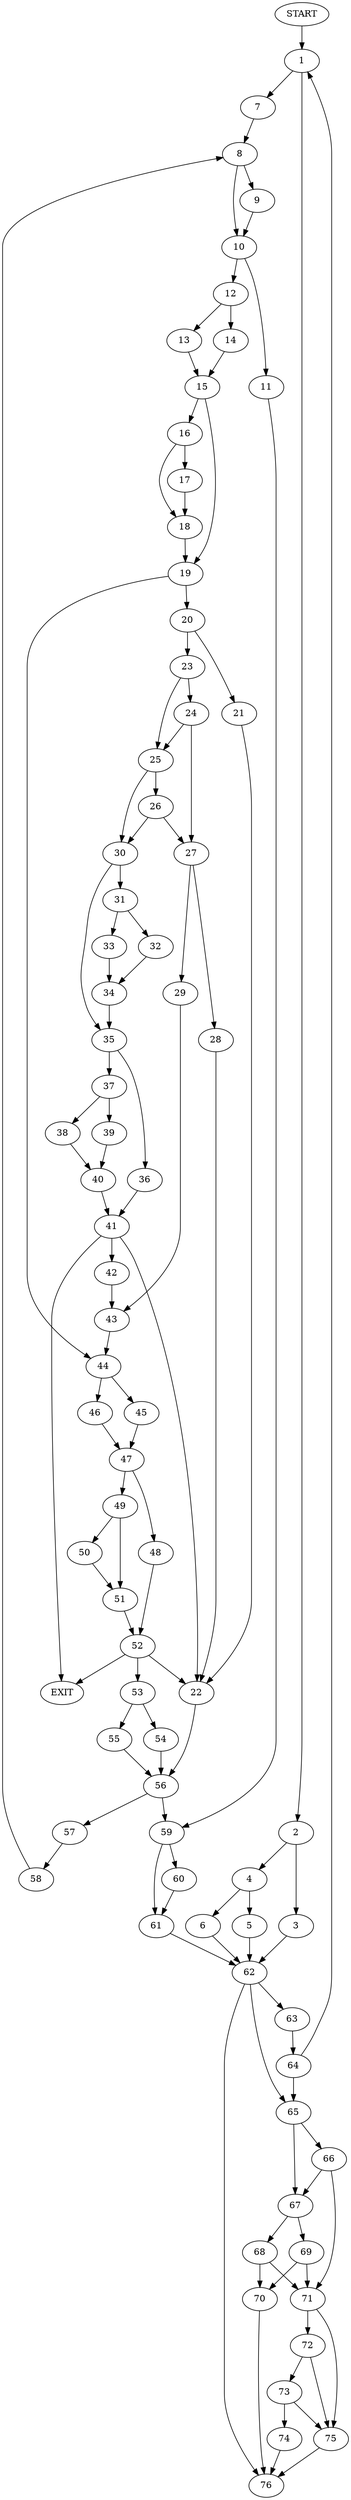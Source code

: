 digraph { 
0 [label="START"];
1;
2;
3;
4;
5;
6;
7;
8;
9;
10;
11;
12;
13;
14;
15;
16;
17;
18;
19;
20;
21;
22;
23;
24;
25;
26;
27;
28;
29;
30;
31;
32;
33;
34;
35;
36;
37;
38;
39;
40;
41;
42;
43;
44;
45;
46;
47;
48;
49;
50;
51;
52;
53;
54;
55;
56;
57;
58;
59;
60;
61;
62;
63;
64;
65;
66;
67;
68;
69;
70;
71;
72;
73;
74;
75;
76;
77[label="EXIT"];
0 -> 1;
1 -> 7;
1 -> 2;
2 -> 3;
2 -> 4;
3 -> 62;
4 -> 5;
4 -> 6;
5 -> 62;
6 -> 62;
7 -> 8;
8 -> 10;
8 -> 9;
9 -> 10;
10 -> 12;
10 -> 11;
11 -> 59;
12 -> 13;
12 -> 14;
13 -> 15;
14 -> 15;
15 -> 16;
15 -> 19;
16 -> 17;
16 -> 18;
17 -> 18;
18 -> 19;
19 -> 20;
19 -> 44;
20 -> 21;
20 -> 23;
21 -> 22;
22 -> 56;
23 -> 24;
23 -> 25;
24 -> 27;
24 -> 25;
25 -> 30;
25 -> 26;
26 -> 27;
26 -> 30;
27 -> 29;
27 -> 28;
28 -> 22;
29 -> 43;
30 -> 31;
30 -> 35;
31 -> 32;
31 -> 33;
32 -> 34;
33 -> 34;
34 -> 35;
35 -> 37;
35 -> 36;
36 -> 41;
37 -> 38;
37 -> 39;
38 -> 40;
39 -> 40;
40 -> 41;
41 -> 77;
41 -> 42;
41:s2 -> 22;
42 -> 43;
43 -> 44;
44 -> 45;
44 -> 46;
45 -> 47;
46 -> 47;
47 -> 49;
47 -> 48;
48 -> 52;
49 -> 50;
49 -> 51;
50 -> 51;
51 -> 52;
52 -> 77;
52 -> 53;
52:s2 -> 22;
53 -> 54;
53 -> 55;
54 -> 56;
55 -> 56;
56 -> 59;
56 -> 57;
57 -> 58;
58 -> 8;
59 -> 61;
59 -> 60;
60 -> 61;
61 -> 62;
62 -> 76;
62 -> 63;
62:s2 -> 65;
63 -> 64;
64 -> 1;
64 -> 65;
65 -> 67;
65 -> 66;
66 -> 67;
66 -> 71;
67 -> 68;
67 -> 69;
68 -> 70;
68 -> 71;
69 -> 71;
69 -> 70;
70 -> 76;
71 -> 72;
71 -> 75;
72 -> 73;
72 -> 75;
73 -> 74;
73 -> 75;
74 -> 76;
75 -> 76;
}